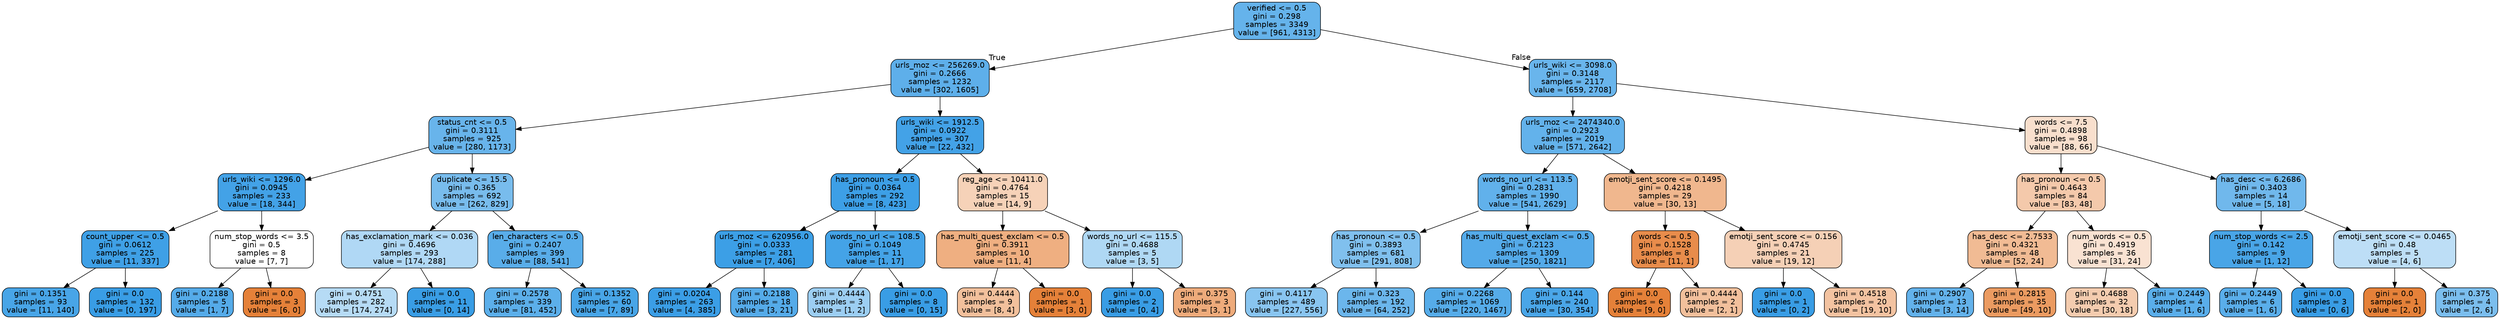 digraph Tree {
node [shape=box, style="filled, rounded", color="black", fontname=helvetica] ;
edge [fontname=helvetica] ;
0 [label="verified <= 0.5\ngini = 0.298\nsamples = 3349\nvalue = [961, 4313]", fillcolor="#399de5c6"] ;
1 [label="urls_moz <= 256269.0\ngini = 0.2666\nsamples = 1232\nvalue = [302, 1605]", fillcolor="#399de5cf"] ;
0 -> 1 [labeldistance=2.5, labelangle=45, headlabel="True"] ;
2 [label="status_cnt <= 0.5\ngini = 0.3111\nsamples = 925\nvalue = [280, 1173]", fillcolor="#399de5c2"] ;
1 -> 2 ;
3 [label="urls_wiki <= 1296.0\ngini = 0.0945\nsamples = 233\nvalue = [18, 344]", fillcolor="#399de5f2"] ;
2 -> 3 ;
4 [label="count_upper <= 0.5\ngini = 0.0612\nsamples = 225\nvalue = [11, 337]", fillcolor="#399de5f7"] ;
3 -> 4 ;
5 [label="gini = 0.1351\nsamples = 93\nvalue = [11, 140]", fillcolor="#399de5eb"] ;
4 -> 5 ;
6 [label="gini = 0.0\nsamples = 132\nvalue = [0, 197]", fillcolor="#399de5ff"] ;
4 -> 6 ;
7 [label="num_stop_words <= 3.5\ngini = 0.5\nsamples = 8\nvalue = [7, 7]", fillcolor="#e5813900"] ;
3 -> 7 ;
8 [label="gini = 0.2188\nsamples = 5\nvalue = [1, 7]", fillcolor="#399de5db"] ;
7 -> 8 ;
9 [label="gini = 0.0\nsamples = 3\nvalue = [6, 0]", fillcolor="#e58139ff"] ;
7 -> 9 ;
10 [label="duplicate <= 15.5\ngini = 0.365\nsamples = 692\nvalue = [262, 829]", fillcolor="#399de5ae"] ;
2 -> 10 ;
11 [label="has_exclamation_mark <= 0.036\ngini = 0.4696\nsamples = 293\nvalue = [174, 288]", fillcolor="#399de565"] ;
10 -> 11 ;
12 [label="gini = 0.4751\nsamples = 282\nvalue = [174, 274]", fillcolor="#399de55d"] ;
11 -> 12 ;
13 [label="gini = 0.0\nsamples = 11\nvalue = [0, 14]", fillcolor="#399de5ff"] ;
11 -> 13 ;
14 [label="len_characters <= 0.5\ngini = 0.2407\nsamples = 399\nvalue = [88, 541]", fillcolor="#399de5d6"] ;
10 -> 14 ;
15 [label="gini = 0.2578\nsamples = 339\nvalue = [81, 452]", fillcolor="#399de5d1"] ;
14 -> 15 ;
16 [label="gini = 0.1352\nsamples = 60\nvalue = [7, 89]", fillcolor="#399de5eb"] ;
14 -> 16 ;
17 [label="urls_wiki <= 1912.5\ngini = 0.0922\nsamples = 307\nvalue = [22, 432]", fillcolor="#399de5f2"] ;
1 -> 17 ;
18 [label="has_pronoun <= 0.5\ngini = 0.0364\nsamples = 292\nvalue = [8, 423]", fillcolor="#399de5fa"] ;
17 -> 18 ;
19 [label="urls_moz <= 620956.0\ngini = 0.0333\nsamples = 281\nvalue = [7, 406]", fillcolor="#399de5fb"] ;
18 -> 19 ;
20 [label="gini = 0.0204\nsamples = 263\nvalue = [4, 385]", fillcolor="#399de5fc"] ;
19 -> 20 ;
21 [label="gini = 0.2188\nsamples = 18\nvalue = [3, 21]", fillcolor="#399de5db"] ;
19 -> 21 ;
22 [label="words_no_url <= 108.5\ngini = 0.1049\nsamples = 11\nvalue = [1, 17]", fillcolor="#399de5f0"] ;
18 -> 22 ;
23 [label="gini = 0.4444\nsamples = 3\nvalue = [1, 2]", fillcolor="#399de57f"] ;
22 -> 23 ;
24 [label="gini = 0.0\nsamples = 8\nvalue = [0, 15]", fillcolor="#399de5ff"] ;
22 -> 24 ;
25 [label="reg_age <= 10411.0\ngini = 0.4764\nsamples = 15\nvalue = [14, 9]", fillcolor="#e581395b"] ;
17 -> 25 ;
26 [label="has_multi_quest_exclam <= 0.5\ngini = 0.3911\nsamples = 10\nvalue = [11, 4]", fillcolor="#e58139a2"] ;
25 -> 26 ;
27 [label="gini = 0.4444\nsamples = 9\nvalue = [8, 4]", fillcolor="#e581397f"] ;
26 -> 27 ;
28 [label="gini = 0.0\nsamples = 1\nvalue = [3, 0]", fillcolor="#e58139ff"] ;
26 -> 28 ;
29 [label="words_no_url <= 115.5\ngini = 0.4688\nsamples = 5\nvalue = [3, 5]", fillcolor="#399de566"] ;
25 -> 29 ;
30 [label="gini = 0.0\nsamples = 2\nvalue = [0, 4]", fillcolor="#399de5ff"] ;
29 -> 30 ;
31 [label="gini = 0.375\nsamples = 3\nvalue = [3, 1]", fillcolor="#e58139aa"] ;
29 -> 31 ;
32 [label="urls_wiki <= 3098.0\ngini = 0.3148\nsamples = 2117\nvalue = [659, 2708]", fillcolor="#399de5c1"] ;
0 -> 32 [labeldistance=2.5, labelangle=-45, headlabel="False"] ;
33 [label="urls_moz <= 2474340.0\ngini = 0.2923\nsamples = 2019\nvalue = [571, 2642]", fillcolor="#399de5c8"] ;
32 -> 33 ;
34 [label="words_no_url <= 113.5\ngini = 0.2831\nsamples = 1990\nvalue = [541, 2629]", fillcolor="#399de5cb"] ;
33 -> 34 ;
35 [label="has_pronoun <= 0.5\ngini = 0.3893\nsamples = 681\nvalue = [291, 808]", fillcolor="#399de5a3"] ;
34 -> 35 ;
36 [label="gini = 0.4117\nsamples = 489\nvalue = [227, 556]", fillcolor="#399de597"] ;
35 -> 36 ;
37 [label="gini = 0.323\nsamples = 192\nvalue = [64, 252]", fillcolor="#399de5be"] ;
35 -> 37 ;
38 [label="has_multi_quest_exclam <= 0.5\ngini = 0.2123\nsamples = 1309\nvalue = [250, 1821]", fillcolor="#399de5dc"] ;
34 -> 38 ;
39 [label="gini = 0.2268\nsamples = 1069\nvalue = [220, 1467]", fillcolor="#399de5d9"] ;
38 -> 39 ;
40 [label="gini = 0.144\nsamples = 240\nvalue = [30, 354]", fillcolor="#399de5e9"] ;
38 -> 40 ;
41 [label="emotji_sent_score <= 0.1495\ngini = 0.4218\nsamples = 29\nvalue = [30, 13]", fillcolor="#e5813991"] ;
33 -> 41 ;
42 [label="words <= 0.5\ngini = 0.1528\nsamples = 8\nvalue = [11, 1]", fillcolor="#e58139e8"] ;
41 -> 42 ;
43 [label="gini = 0.0\nsamples = 6\nvalue = [9, 0]", fillcolor="#e58139ff"] ;
42 -> 43 ;
44 [label="gini = 0.4444\nsamples = 2\nvalue = [2, 1]", fillcolor="#e581397f"] ;
42 -> 44 ;
45 [label="emotji_sent_score <= 0.156\ngini = 0.4745\nsamples = 21\nvalue = [19, 12]", fillcolor="#e581395e"] ;
41 -> 45 ;
46 [label="gini = 0.0\nsamples = 1\nvalue = [0, 2]", fillcolor="#399de5ff"] ;
45 -> 46 ;
47 [label="gini = 0.4518\nsamples = 20\nvalue = [19, 10]", fillcolor="#e5813979"] ;
45 -> 47 ;
48 [label="words <= 7.5\ngini = 0.4898\nsamples = 98\nvalue = [88, 66]", fillcolor="#e5813940"] ;
32 -> 48 ;
49 [label="has_pronoun <= 0.5\ngini = 0.4643\nsamples = 84\nvalue = [83, 48]", fillcolor="#e581396c"] ;
48 -> 49 ;
50 [label="has_desc <= 2.7533\ngini = 0.4321\nsamples = 48\nvalue = [52, 24]", fillcolor="#e5813989"] ;
49 -> 50 ;
51 [label="gini = 0.2907\nsamples = 13\nvalue = [3, 14]", fillcolor="#399de5c8"] ;
50 -> 51 ;
52 [label="gini = 0.2815\nsamples = 35\nvalue = [49, 10]", fillcolor="#e58139cb"] ;
50 -> 52 ;
53 [label="num_words <= 0.5\ngini = 0.4919\nsamples = 36\nvalue = [31, 24]", fillcolor="#e581393a"] ;
49 -> 53 ;
54 [label="gini = 0.4688\nsamples = 32\nvalue = [30, 18]", fillcolor="#e5813966"] ;
53 -> 54 ;
55 [label="gini = 0.2449\nsamples = 4\nvalue = [1, 6]", fillcolor="#399de5d4"] ;
53 -> 55 ;
56 [label="has_desc <= 6.2686\ngini = 0.3403\nsamples = 14\nvalue = [5, 18]", fillcolor="#399de5b8"] ;
48 -> 56 ;
57 [label="num_stop_words <= 2.5\ngini = 0.142\nsamples = 9\nvalue = [1, 12]", fillcolor="#399de5ea"] ;
56 -> 57 ;
58 [label="gini = 0.2449\nsamples = 6\nvalue = [1, 6]", fillcolor="#399de5d4"] ;
57 -> 58 ;
59 [label="gini = 0.0\nsamples = 3\nvalue = [0, 6]", fillcolor="#399de5ff"] ;
57 -> 59 ;
60 [label="emotji_sent_score <= 0.0465\ngini = 0.48\nsamples = 5\nvalue = [4, 6]", fillcolor="#399de555"] ;
56 -> 60 ;
61 [label="gini = 0.0\nsamples = 1\nvalue = [2, 0]", fillcolor="#e58139ff"] ;
60 -> 61 ;
62 [label="gini = 0.375\nsamples = 4\nvalue = [2, 6]", fillcolor="#399de5aa"] ;
60 -> 62 ;
}